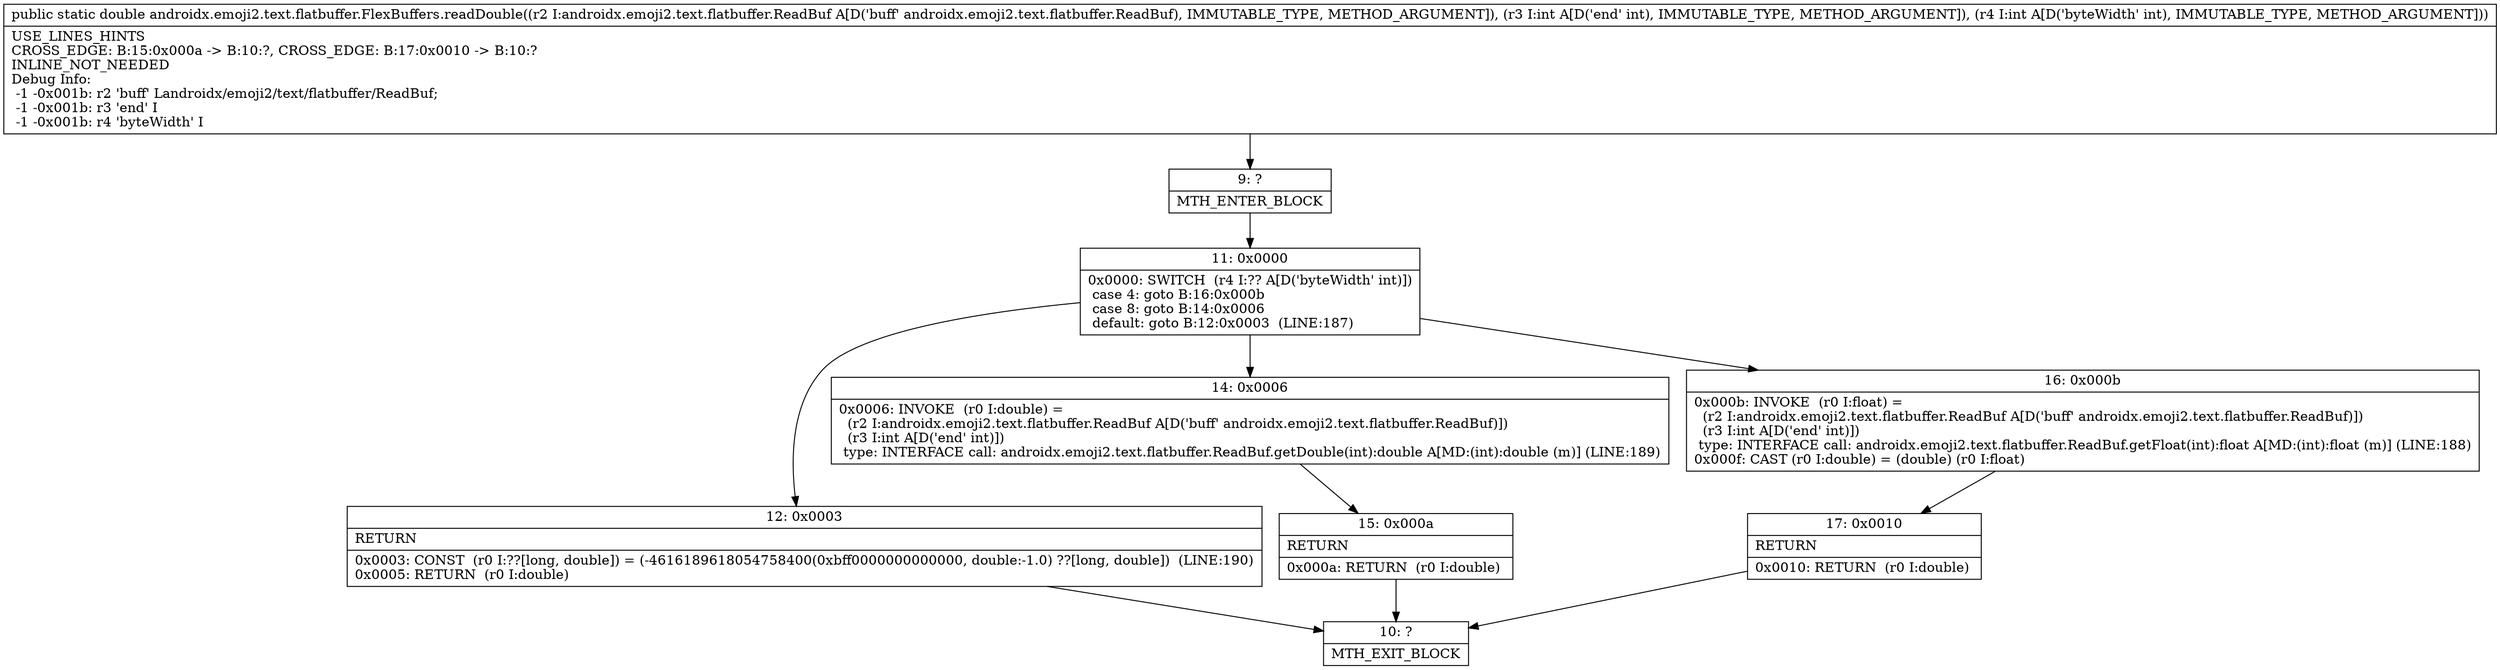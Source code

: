 digraph "CFG forandroidx.emoji2.text.flatbuffer.FlexBuffers.readDouble(Landroidx\/emoji2\/text\/flatbuffer\/ReadBuf;II)D" {
Node_9 [shape=record,label="{9\:\ ?|MTH_ENTER_BLOCK\l}"];
Node_11 [shape=record,label="{11\:\ 0x0000|0x0000: SWITCH  (r4 I:?? A[D('byteWidth' int)])\l case 4: goto B:16:0x000b\l case 8: goto B:14:0x0006\l default: goto B:12:0x0003  (LINE:187)\l}"];
Node_12 [shape=record,label="{12\:\ 0x0003|RETURN\l|0x0003: CONST  (r0 I:??[long, double]) = (\-4616189618054758400(0xbff0000000000000, double:\-1.0) ??[long, double])  (LINE:190)\l0x0005: RETURN  (r0 I:double) \l}"];
Node_10 [shape=record,label="{10\:\ ?|MTH_EXIT_BLOCK\l}"];
Node_14 [shape=record,label="{14\:\ 0x0006|0x0006: INVOKE  (r0 I:double) = \l  (r2 I:androidx.emoji2.text.flatbuffer.ReadBuf A[D('buff' androidx.emoji2.text.flatbuffer.ReadBuf)])\l  (r3 I:int A[D('end' int)])\l type: INTERFACE call: androidx.emoji2.text.flatbuffer.ReadBuf.getDouble(int):double A[MD:(int):double (m)] (LINE:189)\l}"];
Node_15 [shape=record,label="{15\:\ 0x000a|RETURN\l|0x000a: RETURN  (r0 I:double) \l}"];
Node_16 [shape=record,label="{16\:\ 0x000b|0x000b: INVOKE  (r0 I:float) = \l  (r2 I:androidx.emoji2.text.flatbuffer.ReadBuf A[D('buff' androidx.emoji2.text.flatbuffer.ReadBuf)])\l  (r3 I:int A[D('end' int)])\l type: INTERFACE call: androidx.emoji2.text.flatbuffer.ReadBuf.getFloat(int):float A[MD:(int):float (m)] (LINE:188)\l0x000f: CAST (r0 I:double) = (double) (r0 I:float) \l}"];
Node_17 [shape=record,label="{17\:\ 0x0010|RETURN\l|0x0010: RETURN  (r0 I:double) \l}"];
MethodNode[shape=record,label="{public static double androidx.emoji2.text.flatbuffer.FlexBuffers.readDouble((r2 I:androidx.emoji2.text.flatbuffer.ReadBuf A[D('buff' androidx.emoji2.text.flatbuffer.ReadBuf), IMMUTABLE_TYPE, METHOD_ARGUMENT]), (r3 I:int A[D('end' int), IMMUTABLE_TYPE, METHOD_ARGUMENT]), (r4 I:int A[D('byteWidth' int), IMMUTABLE_TYPE, METHOD_ARGUMENT]))  | USE_LINES_HINTS\lCROSS_EDGE: B:15:0x000a \-\> B:10:?, CROSS_EDGE: B:17:0x0010 \-\> B:10:?\lINLINE_NOT_NEEDED\lDebug Info:\l  \-1 \-0x001b: r2 'buff' Landroidx\/emoji2\/text\/flatbuffer\/ReadBuf;\l  \-1 \-0x001b: r3 'end' I\l  \-1 \-0x001b: r4 'byteWidth' I\l}"];
MethodNode -> Node_9;Node_9 -> Node_11;
Node_11 -> Node_12;
Node_11 -> Node_14;
Node_11 -> Node_16;
Node_12 -> Node_10;
Node_14 -> Node_15;
Node_15 -> Node_10;
Node_16 -> Node_17;
Node_17 -> Node_10;
}

